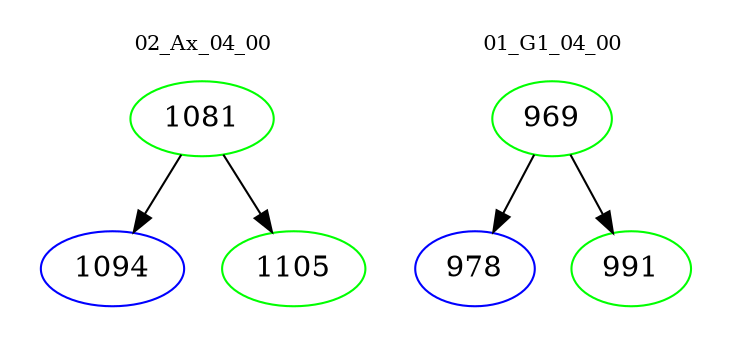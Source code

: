 digraph{
subgraph cluster_0 {
color = white
label = "02_Ax_04_00";
fontsize=10;
T0_1081 [label="1081", color="green"]
T0_1081 -> T0_1094 [color="black"]
T0_1094 [label="1094", color="blue"]
T0_1081 -> T0_1105 [color="black"]
T0_1105 [label="1105", color="green"]
}
subgraph cluster_1 {
color = white
label = "01_G1_04_00";
fontsize=10;
T1_969 [label="969", color="green"]
T1_969 -> T1_978 [color="black"]
T1_978 [label="978", color="blue"]
T1_969 -> T1_991 [color="black"]
T1_991 [label="991", color="green"]
}
}
